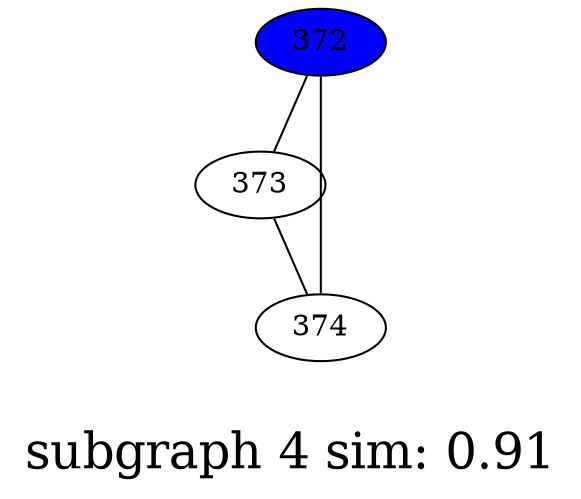 /*****
subgraph 4 sim: 0.91
*****/

graph G {
  graph [splines=false overlap=false]
  node  [shape=ellipse, width=0.3, height=0.3]
  372 [style=filled, fillcolor="blue"];
  373 ;
  374 ;
  372 -- 373;
  372 -- 374;
  373 -- 374;
  label = "\nsubgraph 4 sim: 0.91\n";  fontsize=24;
}
